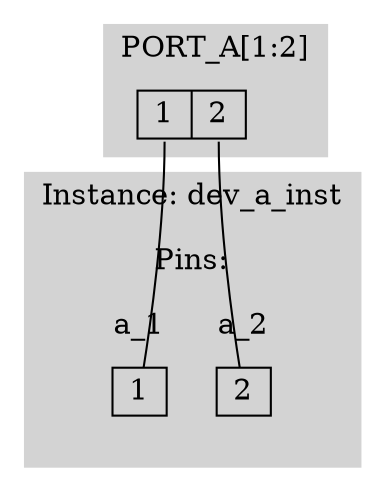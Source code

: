 //PHDL Generated Dot file
//Design unit: sub_inst_a(SUBDESIGN)
//File: a.phdl, line 24:15

graph sub_inst_a {

	// Instances
	subgraph "cluster_dev_a_inst" {
		style=filled;
		color=lightgrey;
		label="Instance: dev_a_inst";
		subgraph "cluster_dev_a_inst_pins" {
			label="Pins:";
			node [shape=record, width=0.25, height=0.25];
			subgraph "cluster_dev_a_inst_pins_a_2[-1]" {
				label="a_2";
				"dev_a_inst_a_2" [label="<-1> 2"];
			}
			subgraph "cluster_dev_a_inst_pins_a_1[-1]" {
				label="a_1";
				"dev_a_inst_a_1" [label="<-1> 1"];
			}
		}
	}

	// SubInstances
	// Nets

	// Ports
	subgraph "cluster_nets_PORT_A[1:2]" {
		style=filled;
		color=lightgrey;
		node [shape=record, width=0.25, height=0.25];
		label="PORT_A[1:2]";
		"PORT_A" [label="<1> 1 |<2> 2"];
	}


	// Connections (Edges)
	"PORT_A":1 -- "dev_a_inst_a_1":-1;
	"PORT_A":2 -- "dev_a_inst_a_2":-1;
}
